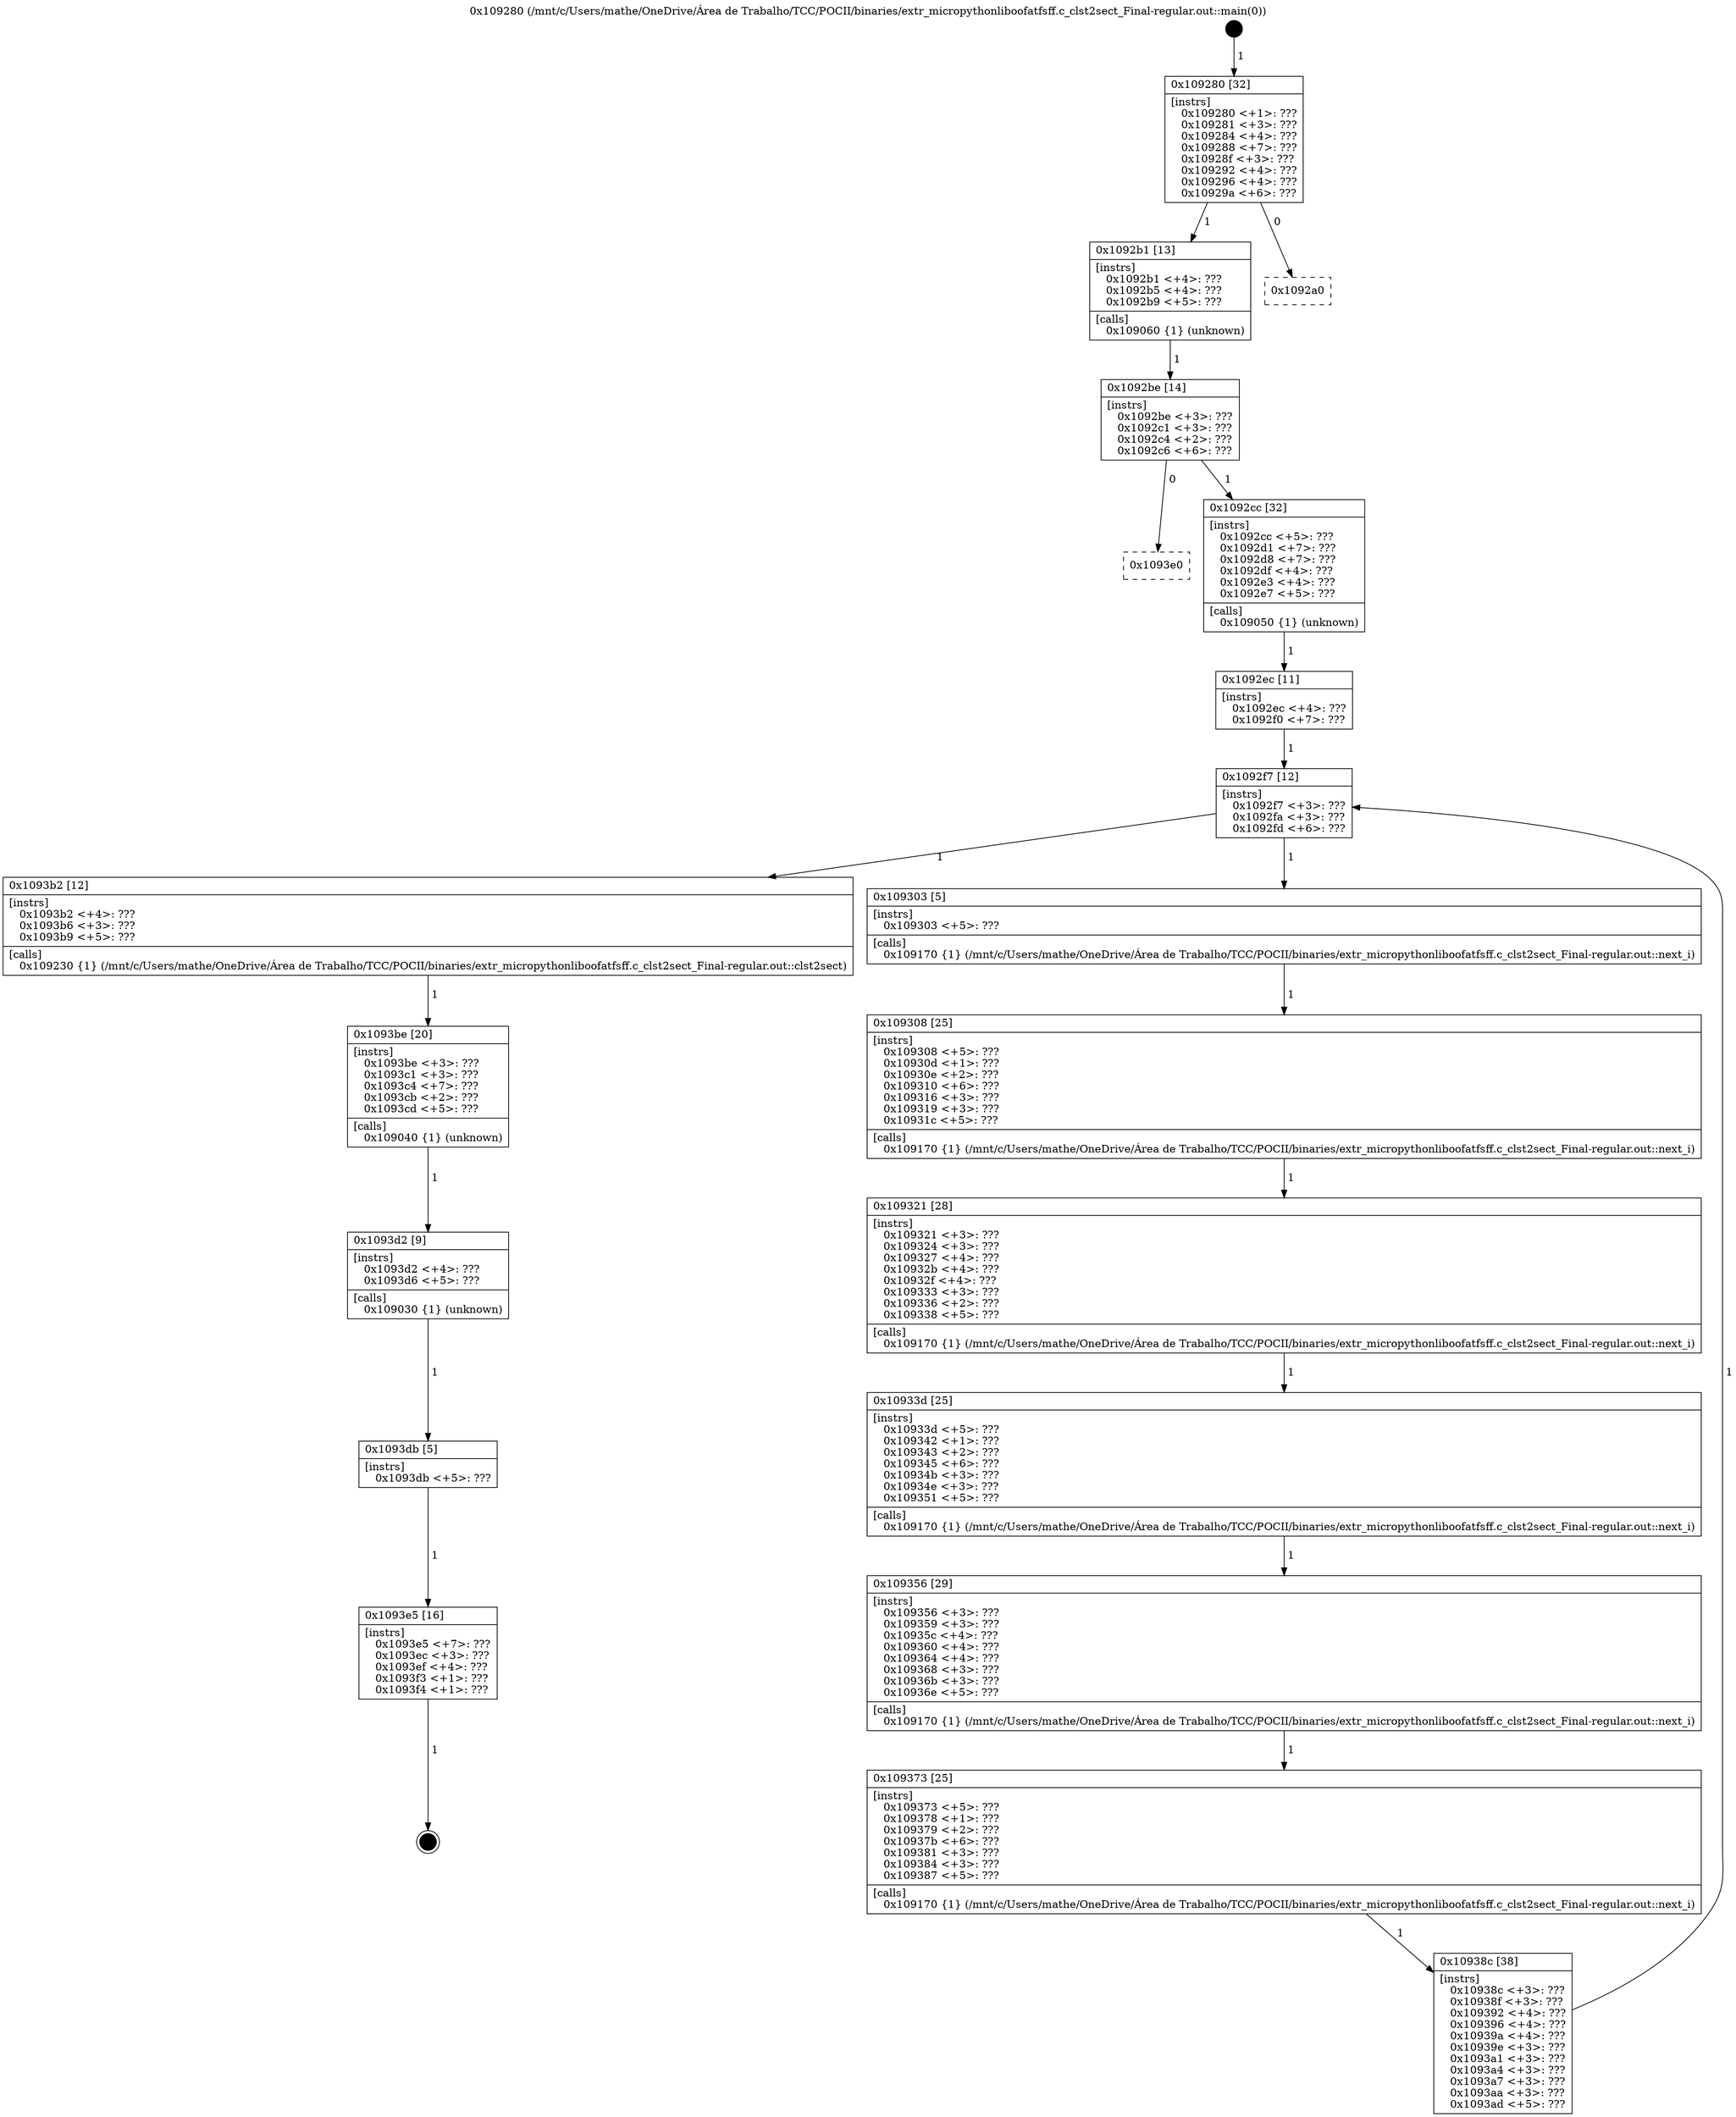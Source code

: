 digraph "0x109280" {
  label = "0x109280 (/mnt/c/Users/mathe/OneDrive/Área de Trabalho/TCC/POCII/binaries/extr_micropythonliboofatfsff.c_clst2sect_Final-regular.out::main(0))"
  labelloc = "t"
  node[shape=record]

  Entry [label="",width=0.3,height=0.3,shape=circle,fillcolor=black,style=filled]
  "0x109280" [label="{
     0x109280 [32]\l
     | [instrs]\l
     &nbsp;&nbsp;0x109280 \<+1\>: ???\l
     &nbsp;&nbsp;0x109281 \<+3\>: ???\l
     &nbsp;&nbsp;0x109284 \<+4\>: ???\l
     &nbsp;&nbsp;0x109288 \<+7\>: ???\l
     &nbsp;&nbsp;0x10928f \<+3\>: ???\l
     &nbsp;&nbsp;0x109292 \<+4\>: ???\l
     &nbsp;&nbsp;0x109296 \<+4\>: ???\l
     &nbsp;&nbsp;0x10929a \<+6\>: ???\l
  }"]
  "0x1092b1" [label="{
     0x1092b1 [13]\l
     | [instrs]\l
     &nbsp;&nbsp;0x1092b1 \<+4\>: ???\l
     &nbsp;&nbsp;0x1092b5 \<+4\>: ???\l
     &nbsp;&nbsp;0x1092b9 \<+5\>: ???\l
     | [calls]\l
     &nbsp;&nbsp;0x109060 \{1\} (unknown)\l
  }"]
  "0x1092a0" [label="{
     0x1092a0\l
  }", style=dashed]
  "0x1092be" [label="{
     0x1092be [14]\l
     | [instrs]\l
     &nbsp;&nbsp;0x1092be \<+3\>: ???\l
     &nbsp;&nbsp;0x1092c1 \<+3\>: ???\l
     &nbsp;&nbsp;0x1092c4 \<+2\>: ???\l
     &nbsp;&nbsp;0x1092c6 \<+6\>: ???\l
  }"]
  "0x1093e0" [label="{
     0x1093e0\l
  }", style=dashed]
  "0x1092cc" [label="{
     0x1092cc [32]\l
     | [instrs]\l
     &nbsp;&nbsp;0x1092cc \<+5\>: ???\l
     &nbsp;&nbsp;0x1092d1 \<+7\>: ???\l
     &nbsp;&nbsp;0x1092d8 \<+7\>: ???\l
     &nbsp;&nbsp;0x1092df \<+4\>: ???\l
     &nbsp;&nbsp;0x1092e3 \<+4\>: ???\l
     &nbsp;&nbsp;0x1092e7 \<+5\>: ???\l
     | [calls]\l
     &nbsp;&nbsp;0x109050 \{1\} (unknown)\l
  }"]
  Exit [label="",width=0.3,height=0.3,shape=circle,fillcolor=black,style=filled,peripheries=2]
  "0x1092f7" [label="{
     0x1092f7 [12]\l
     | [instrs]\l
     &nbsp;&nbsp;0x1092f7 \<+3\>: ???\l
     &nbsp;&nbsp;0x1092fa \<+3\>: ???\l
     &nbsp;&nbsp;0x1092fd \<+6\>: ???\l
  }"]
  "0x1093b2" [label="{
     0x1093b2 [12]\l
     | [instrs]\l
     &nbsp;&nbsp;0x1093b2 \<+4\>: ???\l
     &nbsp;&nbsp;0x1093b6 \<+3\>: ???\l
     &nbsp;&nbsp;0x1093b9 \<+5\>: ???\l
     | [calls]\l
     &nbsp;&nbsp;0x109230 \{1\} (/mnt/c/Users/mathe/OneDrive/Área de Trabalho/TCC/POCII/binaries/extr_micropythonliboofatfsff.c_clst2sect_Final-regular.out::clst2sect)\l
  }"]
  "0x109303" [label="{
     0x109303 [5]\l
     | [instrs]\l
     &nbsp;&nbsp;0x109303 \<+5\>: ???\l
     | [calls]\l
     &nbsp;&nbsp;0x109170 \{1\} (/mnt/c/Users/mathe/OneDrive/Área de Trabalho/TCC/POCII/binaries/extr_micropythonliboofatfsff.c_clst2sect_Final-regular.out::next_i)\l
  }"]
  "0x109308" [label="{
     0x109308 [25]\l
     | [instrs]\l
     &nbsp;&nbsp;0x109308 \<+5\>: ???\l
     &nbsp;&nbsp;0x10930d \<+1\>: ???\l
     &nbsp;&nbsp;0x10930e \<+2\>: ???\l
     &nbsp;&nbsp;0x109310 \<+6\>: ???\l
     &nbsp;&nbsp;0x109316 \<+3\>: ???\l
     &nbsp;&nbsp;0x109319 \<+3\>: ???\l
     &nbsp;&nbsp;0x10931c \<+5\>: ???\l
     | [calls]\l
     &nbsp;&nbsp;0x109170 \{1\} (/mnt/c/Users/mathe/OneDrive/Área de Trabalho/TCC/POCII/binaries/extr_micropythonliboofatfsff.c_clst2sect_Final-regular.out::next_i)\l
  }"]
  "0x109321" [label="{
     0x109321 [28]\l
     | [instrs]\l
     &nbsp;&nbsp;0x109321 \<+3\>: ???\l
     &nbsp;&nbsp;0x109324 \<+3\>: ???\l
     &nbsp;&nbsp;0x109327 \<+4\>: ???\l
     &nbsp;&nbsp;0x10932b \<+4\>: ???\l
     &nbsp;&nbsp;0x10932f \<+4\>: ???\l
     &nbsp;&nbsp;0x109333 \<+3\>: ???\l
     &nbsp;&nbsp;0x109336 \<+2\>: ???\l
     &nbsp;&nbsp;0x109338 \<+5\>: ???\l
     | [calls]\l
     &nbsp;&nbsp;0x109170 \{1\} (/mnt/c/Users/mathe/OneDrive/Área de Trabalho/TCC/POCII/binaries/extr_micropythonliboofatfsff.c_clst2sect_Final-regular.out::next_i)\l
  }"]
  "0x10933d" [label="{
     0x10933d [25]\l
     | [instrs]\l
     &nbsp;&nbsp;0x10933d \<+5\>: ???\l
     &nbsp;&nbsp;0x109342 \<+1\>: ???\l
     &nbsp;&nbsp;0x109343 \<+2\>: ???\l
     &nbsp;&nbsp;0x109345 \<+6\>: ???\l
     &nbsp;&nbsp;0x10934b \<+3\>: ???\l
     &nbsp;&nbsp;0x10934e \<+3\>: ???\l
     &nbsp;&nbsp;0x109351 \<+5\>: ???\l
     | [calls]\l
     &nbsp;&nbsp;0x109170 \{1\} (/mnt/c/Users/mathe/OneDrive/Área de Trabalho/TCC/POCII/binaries/extr_micropythonliboofatfsff.c_clst2sect_Final-regular.out::next_i)\l
  }"]
  "0x109356" [label="{
     0x109356 [29]\l
     | [instrs]\l
     &nbsp;&nbsp;0x109356 \<+3\>: ???\l
     &nbsp;&nbsp;0x109359 \<+3\>: ???\l
     &nbsp;&nbsp;0x10935c \<+4\>: ???\l
     &nbsp;&nbsp;0x109360 \<+4\>: ???\l
     &nbsp;&nbsp;0x109364 \<+4\>: ???\l
     &nbsp;&nbsp;0x109368 \<+3\>: ???\l
     &nbsp;&nbsp;0x10936b \<+3\>: ???\l
     &nbsp;&nbsp;0x10936e \<+5\>: ???\l
     | [calls]\l
     &nbsp;&nbsp;0x109170 \{1\} (/mnt/c/Users/mathe/OneDrive/Área de Trabalho/TCC/POCII/binaries/extr_micropythonliboofatfsff.c_clst2sect_Final-regular.out::next_i)\l
  }"]
  "0x109373" [label="{
     0x109373 [25]\l
     | [instrs]\l
     &nbsp;&nbsp;0x109373 \<+5\>: ???\l
     &nbsp;&nbsp;0x109378 \<+1\>: ???\l
     &nbsp;&nbsp;0x109379 \<+2\>: ???\l
     &nbsp;&nbsp;0x10937b \<+6\>: ???\l
     &nbsp;&nbsp;0x109381 \<+3\>: ???\l
     &nbsp;&nbsp;0x109384 \<+3\>: ???\l
     &nbsp;&nbsp;0x109387 \<+5\>: ???\l
     | [calls]\l
     &nbsp;&nbsp;0x109170 \{1\} (/mnt/c/Users/mathe/OneDrive/Área de Trabalho/TCC/POCII/binaries/extr_micropythonliboofatfsff.c_clst2sect_Final-regular.out::next_i)\l
  }"]
  "0x10938c" [label="{
     0x10938c [38]\l
     | [instrs]\l
     &nbsp;&nbsp;0x10938c \<+3\>: ???\l
     &nbsp;&nbsp;0x10938f \<+3\>: ???\l
     &nbsp;&nbsp;0x109392 \<+4\>: ???\l
     &nbsp;&nbsp;0x109396 \<+4\>: ???\l
     &nbsp;&nbsp;0x10939a \<+4\>: ???\l
     &nbsp;&nbsp;0x10939e \<+3\>: ???\l
     &nbsp;&nbsp;0x1093a1 \<+3\>: ???\l
     &nbsp;&nbsp;0x1093a4 \<+3\>: ???\l
     &nbsp;&nbsp;0x1093a7 \<+3\>: ???\l
     &nbsp;&nbsp;0x1093aa \<+3\>: ???\l
     &nbsp;&nbsp;0x1093ad \<+5\>: ???\l
  }"]
  "0x1092ec" [label="{
     0x1092ec [11]\l
     | [instrs]\l
     &nbsp;&nbsp;0x1092ec \<+4\>: ???\l
     &nbsp;&nbsp;0x1092f0 \<+7\>: ???\l
  }"]
  "0x1093be" [label="{
     0x1093be [20]\l
     | [instrs]\l
     &nbsp;&nbsp;0x1093be \<+3\>: ???\l
     &nbsp;&nbsp;0x1093c1 \<+3\>: ???\l
     &nbsp;&nbsp;0x1093c4 \<+7\>: ???\l
     &nbsp;&nbsp;0x1093cb \<+2\>: ???\l
     &nbsp;&nbsp;0x1093cd \<+5\>: ???\l
     | [calls]\l
     &nbsp;&nbsp;0x109040 \{1\} (unknown)\l
  }"]
  "0x1093d2" [label="{
     0x1093d2 [9]\l
     | [instrs]\l
     &nbsp;&nbsp;0x1093d2 \<+4\>: ???\l
     &nbsp;&nbsp;0x1093d6 \<+5\>: ???\l
     | [calls]\l
     &nbsp;&nbsp;0x109030 \{1\} (unknown)\l
  }"]
  "0x1093db" [label="{
     0x1093db [5]\l
     | [instrs]\l
     &nbsp;&nbsp;0x1093db \<+5\>: ???\l
  }"]
  "0x1093e5" [label="{
     0x1093e5 [16]\l
     | [instrs]\l
     &nbsp;&nbsp;0x1093e5 \<+7\>: ???\l
     &nbsp;&nbsp;0x1093ec \<+3\>: ???\l
     &nbsp;&nbsp;0x1093ef \<+4\>: ???\l
     &nbsp;&nbsp;0x1093f3 \<+1\>: ???\l
     &nbsp;&nbsp;0x1093f4 \<+1\>: ???\l
  }"]
  Entry -> "0x109280" [label=" 1"]
  "0x109280" -> "0x1092b1" [label=" 1"]
  "0x109280" -> "0x1092a0" [label=" 0"]
  "0x1092b1" -> "0x1092be" [label=" 1"]
  "0x1092be" -> "0x1093e0" [label=" 0"]
  "0x1092be" -> "0x1092cc" [label=" 1"]
  "0x1093e5" -> Exit [label=" 1"]
  "0x1092cc" -> "0x1092ec" [label=" 1"]
  "0x1092f7" -> "0x1093b2" [label=" 1"]
  "0x1092f7" -> "0x109303" [label=" 1"]
  "0x109303" -> "0x109308" [label=" 1"]
  "0x109308" -> "0x109321" [label=" 1"]
  "0x109321" -> "0x10933d" [label=" 1"]
  "0x10933d" -> "0x109356" [label=" 1"]
  "0x109356" -> "0x109373" [label=" 1"]
  "0x109373" -> "0x10938c" [label=" 1"]
  "0x1092ec" -> "0x1092f7" [label=" 1"]
  "0x10938c" -> "0x1092f7" [label=" 1"]
  "0x1093b2" -> "0x1093be" [label=" 1"]
  "0x1093be" -> "0x1093d2" [label=" 1"]
  "0x1093d2" -> "0x1093db" [label=" 1"]
  "0x1093db" -> "0x1093e5" [label=" 1"]
}
